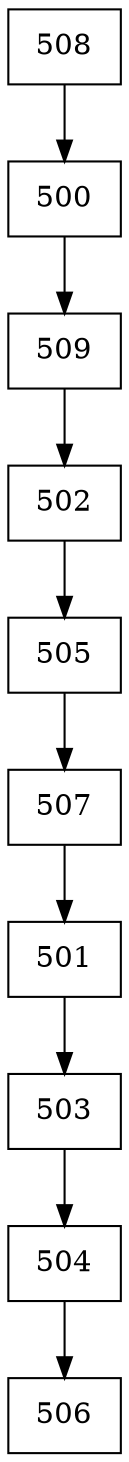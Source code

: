 digraph G {
  node [shape=record];
  node0 [label="{508}"];
  node0 -> node1;
  node1 [label="{500}"];
  node1 -> node2;
  node2 [label="{509}"];
  node2 -> node3;
  node3 [label="{502}"];
  node3 -> node4;
  node4 [label="{505}"];
  node4 -> node5;
  node5 [label="{507}"];
  node5 -> node6;
  node6 [label="{501}"];
  node6 -> node7;
  node7 [label="{503}"];
  node7 -> node8;
  node8 [label="{504}"];
  node8 -> node9;
  node9 [label="{506}"];
}
